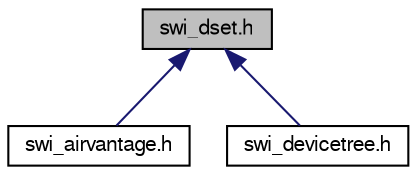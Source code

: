 digraph G
{
  bgcolor="transparent";
  edge [fontname="FreeSans",fontsize=10,labelfontname="FreeSans",labelfontsize=10];
  node [fontname="FreeSans",fontsize=10,shape=record];
  Node1 [label="swi_dset.h",height=0.2,width=0.4,color="black", fillcolor="grey75", style="filled" fontcolor="black"];
  Node1 -> Node2 [dir=back,color="midnightblue",fontsize=10,style="solid",fontname="FreeSans"];
  Node2 [label="swi_airvantage.h",height=0.2,width=0.4,color="black",URL="$swi__airvantage_8h.html",tooltip="This API enables interaction with Sierra Wireless AirVantage Services Platform."];
  Node1 -> Node3 [dir=back,color="midnightblue",fontsize=10,style="solid",fontname="FreeSans"];
  Node3 [label="swi_devicetree.h",height=0.2,width=0.4,color="black",URL="$swi__devicetree_8h.html",tooltip="This file gives an set/get/notify API on the device tree."];
}
